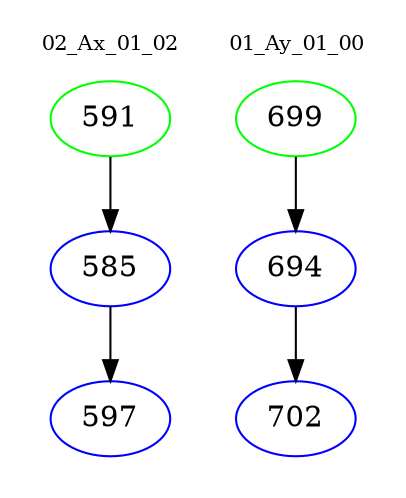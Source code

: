 digraph{
subgraph cluster_0 {
color = white
label = "02_Ax_01_02";
fontsize=10;
T0_591 [label="591", color="green"]
T0_591 -> T0_585 [color="black"]
T0_585 [label="585", color="blue"]
T0_585 -> T0_597 [color="black"]
T0_597 [label="597", color="blue"]
}
subgraph cluster_1 {
color = white
label = "01_Ay_01_00";
fontsize=10;
T1_699 [label="699", color="green"]
T1_699 -> T1_694 [color="black"]
T1_694 [label="694", color="blue"]
T1_694 -> T1_702 [color="black"]
T1_702 [label="702", color="blue"]
}
}
